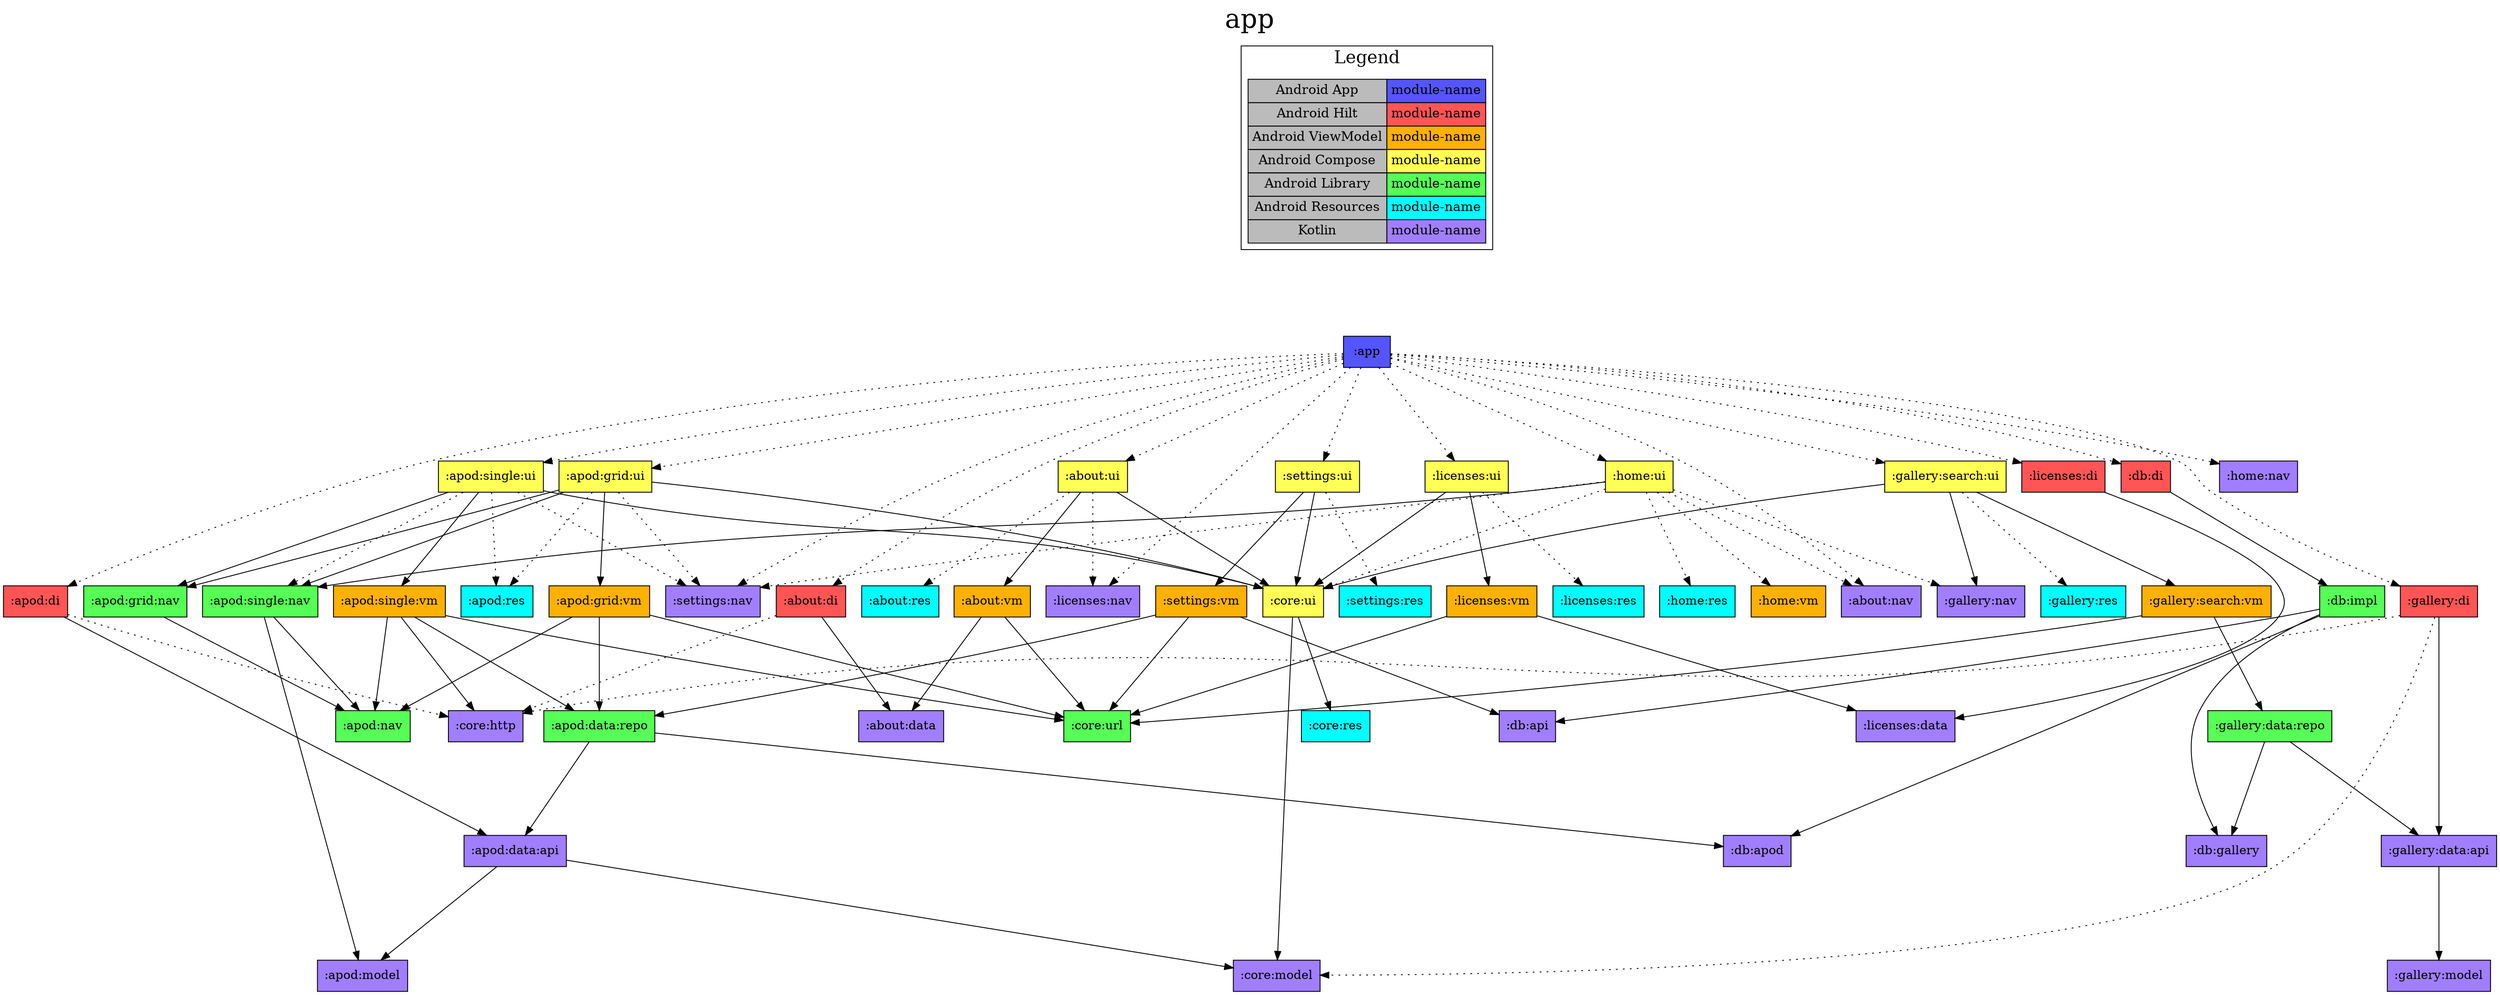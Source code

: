 digraph {
edge ["dir"="forward"]
graph ["dpi"="100","label"="app","labelloc"="t","fontsize"="30","ranksep"="1.5","rankdir"="TB"]
node ["style"="filled"]
":app" ["shape"="box","fillcolor"="#5555FF"]
":about:di" ["fillcolor"="#FF5555","shape"="box"]
":about:data" ["fillcolor"="#A17EFF","shape"="box"]
":core:http" ["fillcolor"="#A17EFF","shape"="box"]
":about:nav" ["fillcolor"="#A17EFF","shape"="box"]
":about:ui" ["fillcolor"="#FFFF55","shape"="box"]
":about:vm" ["fillcolor"="#FCB103","shape"="box"]
":core:url" ["fillcolor"="#55FF55","shape"="box"]
":core:ui" ["fillcolor"="#FFFF55","shape"="box"]
":core:model" ["fillcolor"="#A17EFF","shape"="box"]
":core:res" ["fillcolor"="#00FFFF","shape"="box"]
":about:res" ["fillcolor"="#00FFFF","shape"="box"]
":licenses:nav" ["fillcolor"="#A17EFF","shape"="box"]
":apod:di" ["fillcolor"="#FF5555","shape"="box"]
":apod:data:api" ["fillcolor"="#A17EFF","shape"="box"]
":apod:model" ["fillcolor"="#A17EFF","shape"="box"]
":apod:grid:ui" ["fillcolor"="#FFFF55","shape"="box"]
":apod:grid:nav" ["fillcolor"="#55FF55","shape"="box"]
":apod:nav" ["fillcolor"="#55FF55","shape"="box"]
":apod:grid:vm" ["fillcolor"="#FCB103","shape"="box"]
":apod:data:repo" ["fillcolor"="#55FF55","shape"="box"]
":db:apod" ["fillcolor"="#A17EFF","shape"="box"]
":apod:single:nav" ["fillcolor"="#55FF55","shape"="box"]
":apod:res" ["fillcolor"="#00FFFF","shape"="box"]
":settings:nav" ["fillcolor"="#A17EFF","shape"="box"]
":apod:single:ui" ["fillcolor"="#FFFF55","shape"="box"]
":apod:single:vm" ["fillcolor"="#FCB103","shape"="box"]
":db:di" ["fillcolor"="#FF5555","shape"="box"]
":db:impl" ["fillcolor"="#55FF55","shape"="box"]
":db:api" ["fillcolor"="#A17EFF","shape"="box"]
":db:gallery" ["fillcolor"="#A17EFF","shape"="box"]
":gallery:di" ["fillcolor"="#FF5555","shape"="box"]
":gallery:data:api" ["fillcolor"="#A17EFF","shape"="box"]
":gallery:model" ["fillcolor"="#A17EFF","shape"="box"]
":gallery:search:ui" ["fillcolor"="#FFFF55","shape"="box"]
":gallery:nav" ["fillcolor"="#A17EFF","shape"="box"]
":gallery:search:vm" ["fillcolor"="#FCB103","shape"="box"]
":gallery:data:repo" ["fillcolor"="#55FF55","shape"="box"]
":gallery:res" ["fillcolor"="#00FFFF","shape"="box"]
":home:nav" ["fillcolor"="#A17EFF","shape"="box"]
":home:ui" ["fillcolor"="#FFFF55","shape"="box"]
":home:res" ["fillcolor"="#00FFFF","shape"="box"]
":home:vm" ["fillcolor"="#FCB103","shape"="box"]
":licenses:di" ["fillcolor"="#FF5555","shape"="box"]
":licenses:data" ["fillcolor"="#A17EFF","shape"="box"]
":licenses:ui" ["fillcolor"="#FFFF55","shape"="box"]
":licenses:vm" ["fillcolor"="#FCB103","shape"="box"]
":licenses:res" ["fillcolor"="#00FFFF","shape"="box"]
":settings:ui" ["fillcolor"="#FFFF55","shape"="box"]
":settings:vm" ["fillcolor"="#FCB103","shape"="box"]
":settings:res" ["fillcolor"="#00FFFF","shape"="box"]
{
edge ["dir"="none"]
graph ["rank"="same"]
":app"
}
":app" -> ":about:di" ["style"="dotted"]
":app" -> ":about:nav" ["style"="dotted"]
":app" -> ":about:ui" ["style"="dotted"]
":app" -> ":apod:di" ["style"="dotted"]
":app" -> ":apod:grid:ui" ["style"="dotted"]
":app" -> ":apod:single:ui" ["style"="dotted"]
":app" -> ":db:di" ["style"="dotted"]
":app" -> ":gallery:di" ["style"="dotted"]
":app" -> ":gallery:search:ui" ["style"="dotted"]
":app" -> ":home:nav" ["style"="dotted"]
":app" -> ":home:ui" ["style"="dotted"]
":app" -> ":licenses:di" ["style"="dotted"]
":app" -> ":licenses:nav" ["style"="dotted"]
":app" -> ":licenses:ui" ["style"="dotted"]
":app" -> ":settings:nav" ["style"="dotted"]
":app" -> ":settings:ui" ["style"="dotted"]
":about:di" -> ":about:data"
":about:di" -> ":core:http" ["style"="dotted"]
":about:ui" -> ":about:vm"
":about:ui" -> ":core:ui"
":about:ui" -> ":about:res" ["style"="dotted"]
":about:ui" -> ":licenses:nav" ["style"="dotted"]
":about:vm" -> ":about:data"
":about:vm" -> ":core:url"
":core:ui" -> ":core:model"
":core:ui" -> ":core:res"
":apod:di" -> ":apod:data:api"
":apod:di" -> ":core:http" ["style"="dotted"]
":apod:data:api" -> ":apod:model"
":apod:data:api" -> ":core:model"
":apod:grid:ui" -> ":apod:grid:nav"
":apod:grid:ui" -> ":apod:grid:vm"
":apod:grid:ui" -> ":apod:single:nav"
":apod:grid:ui" -> ":core:ui"
":apod:grid:ui" -> ":apod:res" ["style"="dotted"]
":apod:grid:ui" -> ":settings:nav" ["style"="dotted"]
":apod:grid:nav" -> ":apod:nav"
":apod:grid:vm" -> ":apod:data:repo"
":apod:grid:vm" -> ":apod:nav"
":apod:grid:vm" -> ":core:url"
":apod:data:repo" -> ":apod:data:api"
":apod:data:repo" -> ":db:apod"
":apod:single:nav" -> ":apod:model"
":apod:single:nav" -> ":apod:nav"
":apod:single:ui" -> ":apod:grid:nav"
":apod:single:ui" -> ":apod:single:vm"
":apod:single:ui" -> ":core:ui"
":apod:single:ui" -> ":apod:res" ["style"="dotted"]
":apod:single:ui" -> ":apod:single:nav" ["style"="dotted"]
":apod:single:ui" -> ":settings:nav" ["style"="dotted"]
":apod:single:vm" -> ":apod:data:repo"
":apod:single:vm" -> ":apod:nav"
":apod:single:vm" -> ":core:http"
":apod:single:vm" -> ":core:url"
":db:di" -> ":db:impl"
":db:impl" -> ":db:api"
":db:impl" -> ":db:apod"
":db:impl" -> ":db:gallery"
":gallery:di" -> ":gallery:data:api"
":gallery:di" -> ":core:http" ["style"="dotted"]
":gallery:di" -> ":core:model" ["style"="dotted"]
":gallery:data:api" -> ":gallery:model"
":gallery:search:ui" -> ":core:ui"
":gallery:search:ui" -> ":gallery:nav"
":gallery:search:ui" -> ":gallery:search:vm"
":gallery:search:ui" -> ":gallery:res" ["style"="dotted"]
":gallery:search:vm" -> ":core:url"
":gallery:search:vm" -> ":gallery:data:repo"
":gallery:data:repo" -> ":db:gallery"
":gallery:data:repo" -> ":gallery:data:api"
":home:ui" -> ":apod:single:nav"
":home:ui" -> ":about:nav" ["style"="dotted"]
":home:ui" -> ":core:ui" ["style"="dotted"]
":home:ui" -> ":gallery:nav" ["style"="dotted"]
":home:ui" -> ":home:res" ["style"="dotted"]
":home:ui" -> ":home:vm" ["style"="dotted"]
":home:ui" -> ":settings:nav" ["style"="dotted"]
":licenses:di" -> ":licenses:data"
":licenses:ui" -> ":core:ui"
":licenses:ui" -> ":licenses:vm"
":licenses:ui" -> ":licenses:res" ["style"="dotted"]
":licenses:vm" -> ":core:url"
":licenses:vm" -> ":licenses:data"
":settings:ui" -> ":core:ui"
":settings:ui" -> ":settings:vm"
":settings:ui" -> ":settings:res" ["style"="dotted"]
":settings:vm" -> ":apod:data:repo"
":settings:vm" -> ":core:url"
":settings:vm" -> ":db:api"
subgraph "cluster_legend" {
edge ["dir"="none"]
graph ["label"="Legend","fontsize"="20"]
"Legend" ["style"="filled","fillcolor"="#bbbbbb","shape"="none","margin"="0","fontsize"="15","label"=<
<TABLE BORDER="0" CELLBORDER="1" CELLSPACING="0" CELLPADDING="4">
<TR><TD>Android App</TD><TD BGCOLOR="#5555FF">module-name</TD></TR>
<TR><TD>Android Hilt</TD><TD BGCOLOR="#FF5555">module-name</TD></TR>
<TR><TD>Android ViewModel</TD><TD BGCOLOR="#FCB103">module-name</TD></TR>
<TR><TD>Android Compose</TD><TD BGCOLOR="#FFFF55">module-name</TD></TR>
<TR><TD>Android Library</TD><TD BGCOLOR="#55FF55">module-name</TD></TR>
<TR><TD>Android Resources</TD><TD BGCOLOR="#00FFFF">module-name</TD></TR>
<TR><TD>Kotlin</TD><TD BGCOLOR="#A17EFF">module-name</TD></TR>
</TABLE>
>]
} -> ":app" ["style"="invis"]
}